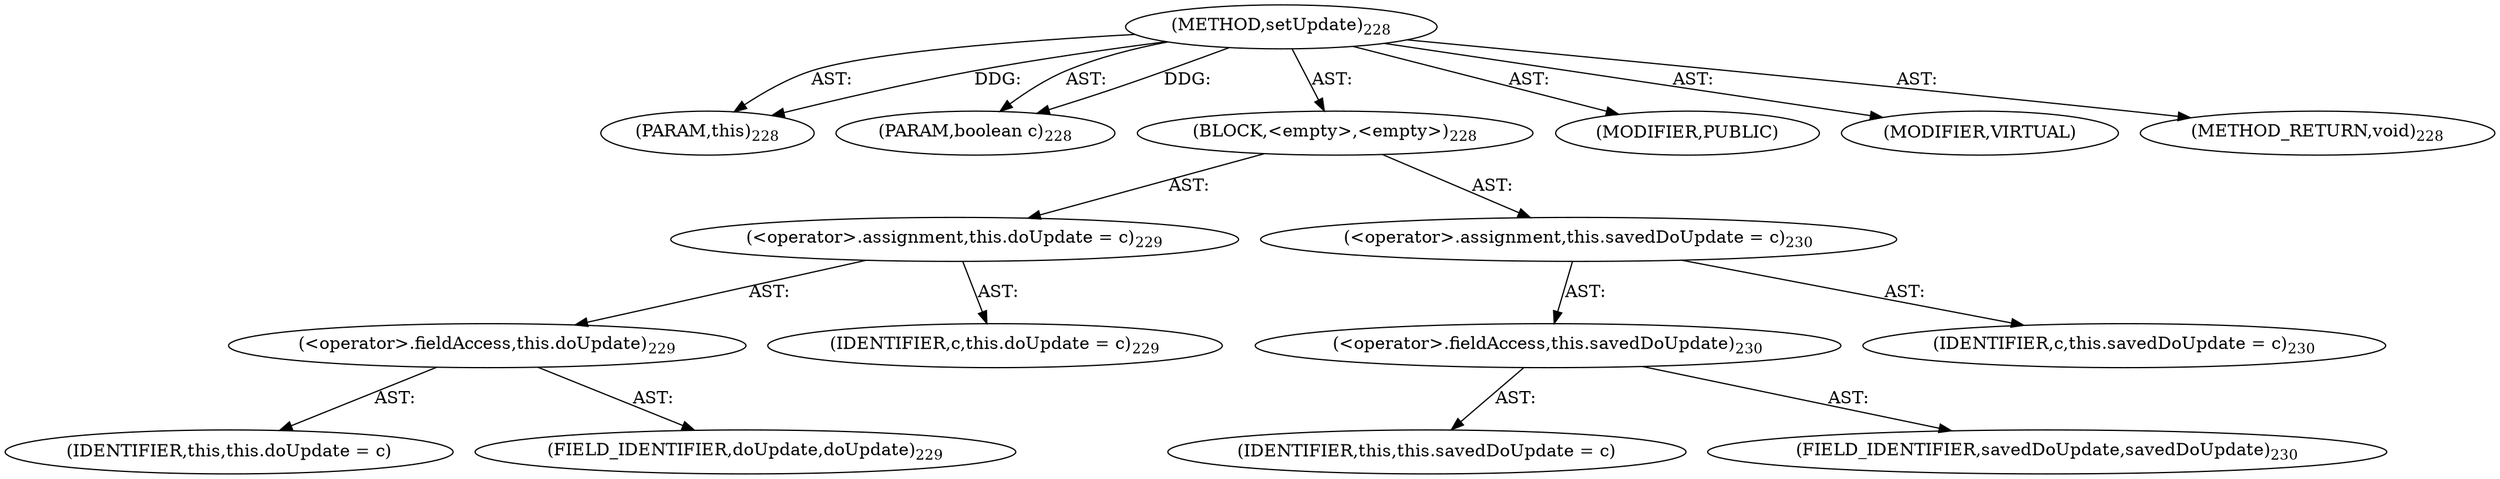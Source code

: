 digraph "setUpdate" {  
"111669149704" [label = <(METHOD,setUpdate)<SUB>228</SUB>> ]
"115964117018" [label = <(PARAM,this)<SUB>228</SUB>> ]
"115964117019" [label = <(PARAM,boolean c)<SUB>228</SUB>> ]
"25769803784" [label = <(BLOCK,&lt;empty&gt;,&lt;empty&gt;)<SUB>228</SUB>> ]
"30064771084" [label = <(&lt;operator&gt;.assignment,this.doUpdate = c)<SUB>229</SUB>> ]
"30064771085" [label = <(&lt;operator&gt;.fieldAccess,this.doUpdate)<SUB>229</SUB>> ]
"68719476814" [label = <(IDENTIFIER,this,this.doUpdate = c)> ]
"55834574854" [label = <(FIELD_IDENTIFIER,doUpdate,doUpdate)<SUB>229</SUB>> ]
"68719476815" [label = <(IDENTIFIER,c,this.doUpdate = c)<SUB>229</SUB>> ]
"30064771086" [label = <(&lt;operator&gt;.assignment,this.savedDoUpdate = c)<SUB>230</SUB>> ]
"30064771087" [label = <(&lt;operator&gt;.fieldAccess,this.savedDoUpdate)<SUB>230</SUB>> ]
"68719476816" [label = <(IDENTIFIER,this,this.savedDoUpdate = c)> ]
"55834574855" [label = <(FIELD_IDENTIFIER,savedDoUpdate,savedDoUpdate)<SUB>230</SUB>> ]
"68719476817" [label = <(IDENTIFIER,c,this.savedDoUpdate = c)<SUB>230</SUB>> ]
"133143986217" [label = <(MODIFIER,PUBLIC)> ]
"133143986218" [label = <(MODIFIER,VIRTUAL)> ]
"128849018888" [label = <(METHOD_RETURN,void)<SUB>228</SUB>> ]
  "111669149704" -> "115964117018"  [ label = "AST: "] 
  "111669149704" -> "115964117019"  [ label = "AST: "] 
  "111669149704" -> "25769803784"  [ label = "AST: "] 
  "111669149704" -> "133143986217"  [ label = "AST: "] 
  "111669149704" -> "133143986218"  [ label = "AST: "] 
  "111669149704" -> "128849018888"  [ label = "AST: "] 
  "25769803784" -> "30064771084"  [ label = "AST: "] 
  "25769803784" -> "30064771086"  [ label = "AST: "] 
  "30064771084" -> "30064771085"  [ label = "AST: "] 
  "30064771084" -> "68719476815"  [ label = "AST: "] 
  "30064771085" -> "68719476814"  [ label = "AST: "] 
  "30064771085" -> "55834574854"  [ label = "AST: "] 
  "30064771086" -> "30064771087"  [ label = "AST: "] 
  "30064771086" -> "68719476817"  [ label = "AST: "] 
  "30064771087" -> "68719476816"  [ label = "AST: "] 
  "30064771087" -> "55834574855"  [ label = "AST: "] 
  "111669149704" -> "115964117018"  [ label = "DDG: "] 
  "111669149704" -> "115964117019"  [ label = "DDG: "] 
}
